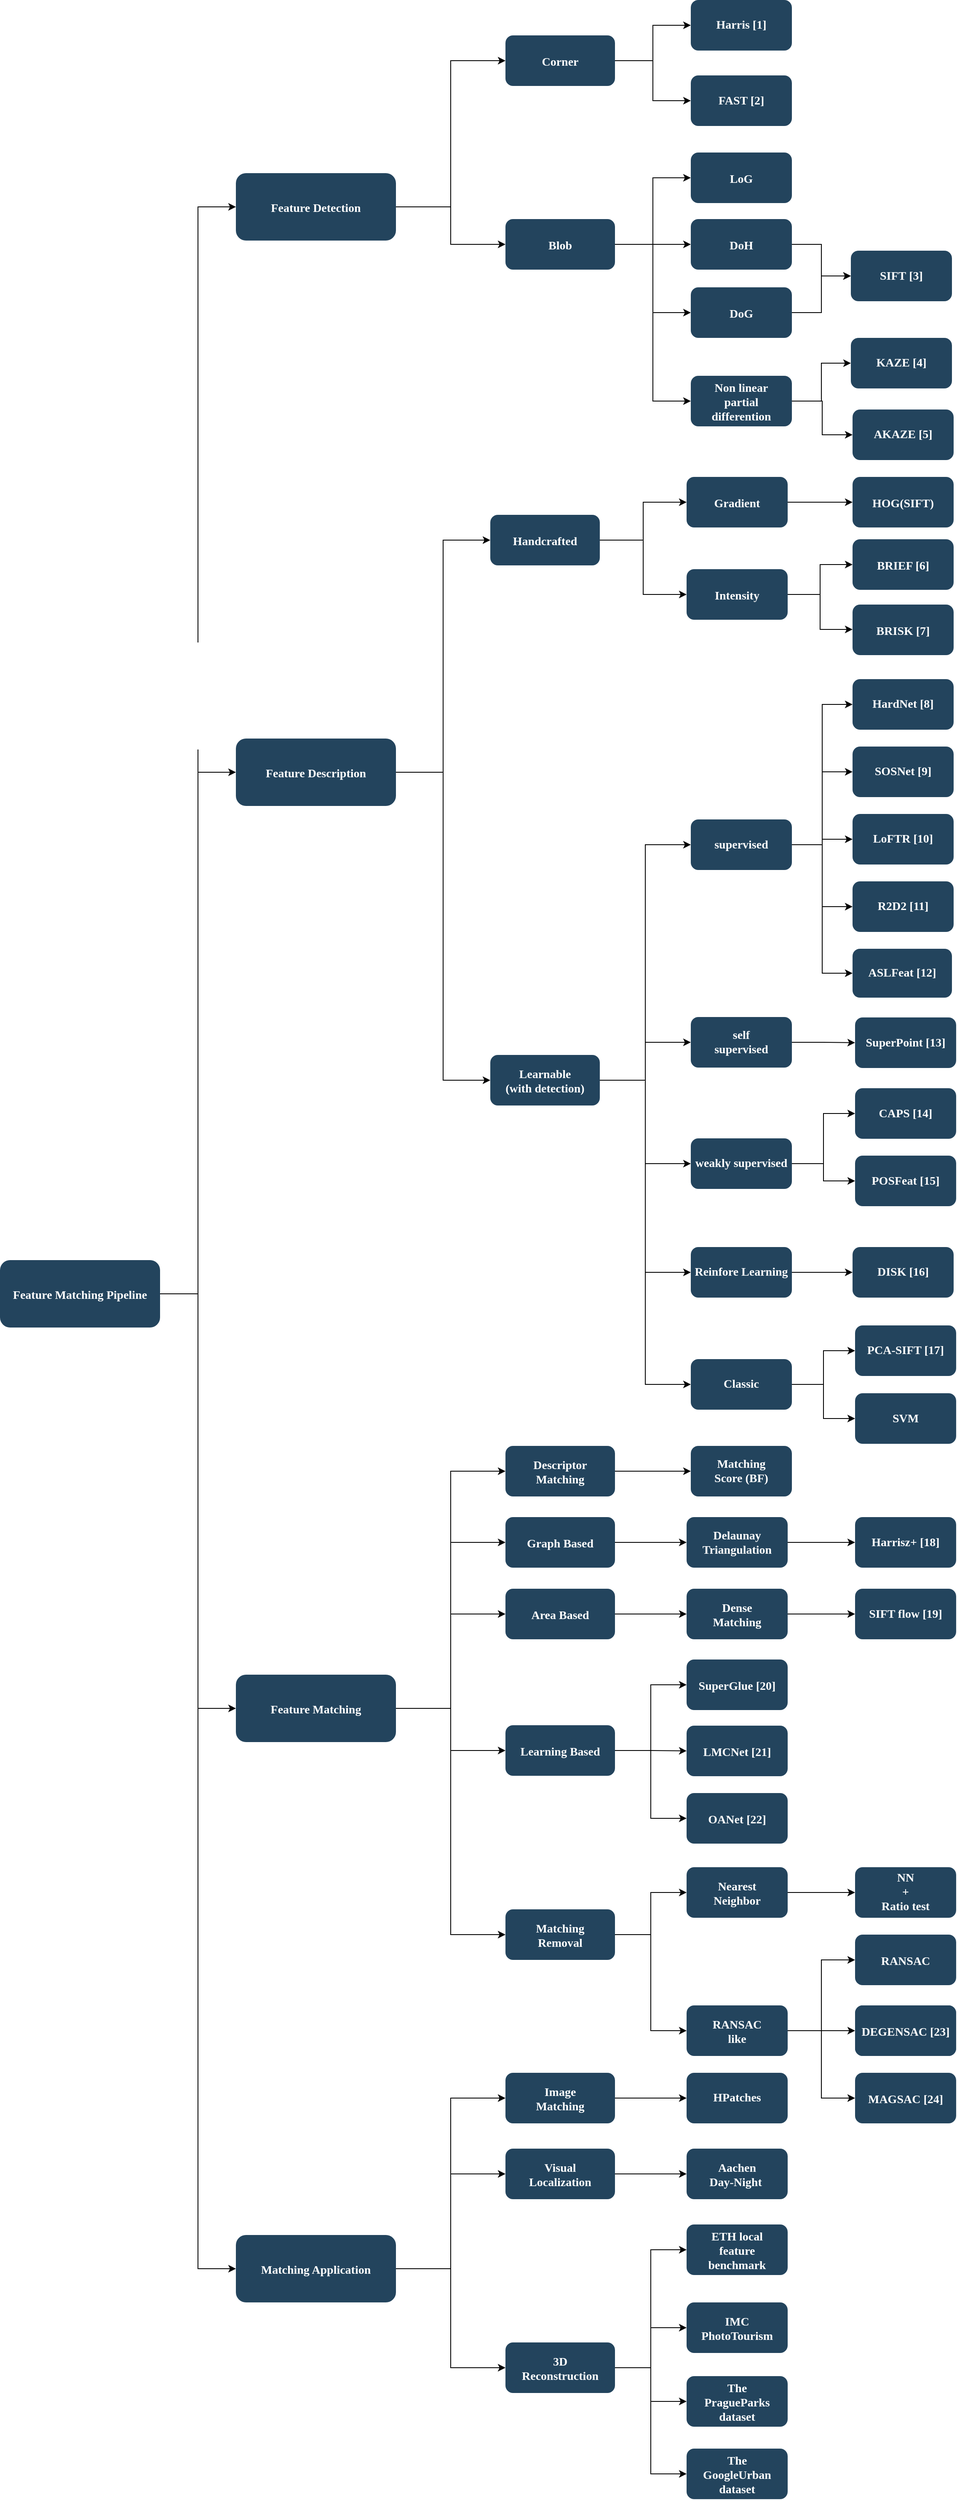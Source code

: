 <mxfile version="20.2.7" type="github">
  <diagram name="Page-1" id="2c0d36ab-eaac-3732-788b-9136903baeff">
    <mxGraphModel dx="1803" dy="2272.5" grid="1" gridSize="10" guides="1" tooltips="1" connect="1" arrows="1" fold="1" page="1" pageScale="1.5" pageWidth="1169" pageHeight="827" background="none" math="0" shadow="0">
      <root>
        <mxCell id="0" />
        <mxCell id="1" parent="0" />
        <mxCell id="2" value="Feature Matching Pipeline" style="rounded=1;fillColor=#23445D;gradientColor=none;strokeColor=none;fontColor=#FFFFFF;fontStyle=1;fontFamily=Tahoma;fontSize=14" parent="1" vertex="1">
          <mxGeometry x="20" y="539.5" width="190" height="80" as="geometry" />
        </mxCell>
        <mxCell id="4" value="Matching Application" style="rounded=1;fillColor=#23445D;gradientColor=none;strokeColor=none;fontColor=#FFFFFF;fontStyle=1;fontFamily=Tahoma;fontSize=14" parent="1" vertex="1">
          <mxGeometry x="300.0" y="1696.5" width="190" height="80" as="geometry" />
        </mxCell>
        <mxCell id="t-VMR0GG_KnrDWbs549v-189" style="edgeStyle=orthogonalEdgeStyle;rounded=0;orthogonalLoop=1;jettySize=auto;html=1;exitX=1;exitY=0.5;exitDx=0;exitDy=0;entryX=0;entryY=0.5;entryDx=0;entryDy=0;" edge="1" parent="1" source="10" target="t-VMR0GG_KnrDWbs549v-181">
          <mxGeometry relative="1" as="geometry" />
        </mxCell>
        <mxCell id="10" value="Feature Matching" style="rounded=1;fillColor=#23445D;gradientColor=none;strokeColor=none;fontColor=#FFFFFF;fontStyle=1;fontFamily=Tahoma;fontSize=14" parent="1" vertex="1">
          <mxGeometry x="300" y="1031.5" width="190" height="80" as="geometry" />
        </mxCell>
        <mxCell id="t-VMR0GG_KnrDWbs549v-108" style="edgeStyle=orthogonalEdgeStyle;rounded=0;orthogonalLoop=1;jettySize=auto;html=1;exitX=1;exitY=0.5;exitDx=0;exitDy=0;entryX=0;entryY=0.5;entryDx=0;entryDy=0;" edge="1" parent="1" source="12" target="30">
          <mxGeometry relative="1" as="geometry" />
        </mxCell>
        <mxCell id="12" value="Feature Description" style="rounded=1;fillColor=#23445D;gradientColor=none;strokeColor=none;fontColor=#FFFFFF;fontStyle=1;fontFamily=Tahoma;fontSize=14" parent="1" vertex="1">
          <mxGeometry x="300.0" y="-79.5" width="190" height="80" as="geometry" />
        </mxCell>
        <mxCell id="t-VMR0GG_KnrDWbs549v-111" style="edgeStyle=orthogonalEdgeStyle;rounded=0;orthogonalLoop=1;jettySize=auto;html=1;exitX=1;exitY=0.5;exitDx=0;exitDy=0;entryX=0;entryY=0.5;entryDx=0;entryDy=0;" edge="1" parent="1" source="13" target="16">
          <mxGeometry relative="1" as="geometry" />
        </mxCell>
        <mxCell id="13" value="Feature Detection" style="rounded=1;fillColor=#23445D;gradientColor=none;strokeColor=none;fontColor=#FFFFFF;fontStyle=1;fontFamily=Tahoma;fontSize=14" parent="1" vertex="1">
          <mxGeometry x="300" y="-750.5" width="190" height="80" as="geometry" />
        </mxCell>
        <mxCell id="16" value="Corner" style="rounded=1;fillColor=#23445D;gradientColor=none;strokeColor=none;fontColor=#FFFFFF;fontStyle=1;fontFamily=Tahoma;fontSize=14" parent="1" vertex="1">
          <mxGeometry x="620" y="-914" width="130" height="60" as="geometry" />
        </mxCell>
        <mxCell id="t-VMR0GG_KnrDWbs549v-253" style="edgeStyle=orthogonalEdgeStyle;rounded=0;orthogonalLoop=1;jettySize=auto;html=1;exitX=1;exitY=0.5;exitDx=0;exitDy=0;entryX=0;entryY=0.5;entryDx=0;entryDy=0;" edge="1" parent="1" source="17" target="t-VMR0GG_KnrDWbs549v-252">
          <mxGeometry relative="1" as="geometry" />
        </mxCell>
        <mxCell id="17" value="Blob" style="rounded=1;fillColor=#23445D;gradientColor=none;strokeColor=none;fontColor=#FFFFFF;fontStyle=1;fontFamily=Tahoma;fontSize=14" parent="1" vertex="1">
          <mxGeometry x="620" y="-696" width="130" height="60" as="geometry" />
        </mxCell>
        <mxCell id="30" value="Handcrafted" style="rounded=1;fillColor=#23445D;gradientColor=none;strokeColor=none;fontColor=#FFFFFF;fontStyle=1;fontFamily=Tahoma;fontSize=14" parent="1" vertex="1">
          <mxGeometry x="602" y="-345" width="130" height="60" as="geometry" />
        </mxCell>
        <mxCell id="t-VMR0GG_KnrDWbs549v-174" style="edgeStyle=orthogonalEdgeStyle;rounded=0;orthogonalLoop=1;jettySize=auto;html=1;exitX=1;exitY=0.5;exitDx=0;exitDy=0;entryX=0;entryY=0.5;entryDx=0;entryDy=0;" edge="1" parent="1" source="31" target="t-VMR0GG_KnrDWbs549v-168">
          <mxGeometry relative="1" as="geometry" />
        </mxCell>
        <mxCell id="t-VMR0GG_KnrDWbs549v-208" style="edgeStyle=orthogonalEdgeStyle;rounded=0;orthogonalLoop=1;jettySize=auto;html=1;exitX=1;exitY=0.5;exitDx=0;exitDy=0;entryX=0;entryY=0.5;entryDx=0;entryDy=0;" edge="1" parent="1" source="31" target="t-VMR0GG_KnrDWbs549v-207">
          <mxGeometry relative="1" as="geometry" />
        </mxCell>
        <mxCell id="t-VMR0GG_KnrDWbs549v-245" style="edgeStyle=orthogonalEdgeStyle;rounded=0;orthogonalLoop=1;jettySize=auto;html=1;exitX=1;exitY=0.5;exitDx=0;exitDy=0;entryX=0;entryY=0.5;entryDx=0;entryDy=0;" edge="1" parent="1" source="31" target="t-VMR0GG_KnrDWbs549v-244">
          <mxGeometry relative="1" as="geometry" />
        </mxCell>
        <mxCell id="31" value="Learnable&#xa;(with detection)" style="rounded=1;fillColor=#23445D;gradientColor=none;strokeColor=none;fontColor=#FFFFFF;fontStyle=1;fontFamily=Tahoma;fontSize=14" parent="1" vertex="1">
          <mxGeometry x="602" y="296" width="130" height="60" as="geometry" />
        </mxCell>
        <mxCell id="t-VMR0GG_KnrDWbs549v-176" value="" style="edgeStyle=orthogonalEdgeStyle;rounded=0;orthogonalLoop=1;jettySize=auto;html=1;" edge="1" parent="1" source="32" target="t-VMR0GG_KnrDWbs549v-175">
          <mxGeometry relative="1" as="geometry" />
        </mxCell>
        <mxCell id="32" value="Descriptor&#xa;Matching" style="rounded=1;fillColor=#23445D;gradientColor=none;strokeColor=none;fontColor=#FFFFFF;fontStyle=1;fontFamily=Tahoma;fontSize=14" parent="1" vertex="1">
          <mxGeometry x="620" y="760" width="130" height="60" as="geometry" />
        </mxCell>
        <mxCell id="t-VMR0GG_KnrDWbs549v-178" value="" style="edgeStyle=orthogonalEdgeStyle;rounded=0;orthogonalLoop=1;jettySize=auto;html=1;" edge="1" parent="1" source="t-VMR0GG_KnrDWbs549v-103" target="t-VMR0GG_KnrDWbs549v-177">
          <mxGeometry relative="1" as="geometry" />
        </mxCell>
        <mxCell id="t-VMR0GG_KnrDWbs549v-103" value="Graph Based" style="rounded=1;fillColor=#23445D;gradientColor=none;strokeColor=none;fontColor=#FFFFFF;fontStyle=1;fontFamily=Tahoma;fontSize=14" vertex="1" parent="1">
          <mxGeometry x="620" y="844.5" width="130" height="60" as="geometry" />
        </mxCell>
        <mxCell id="t-VMR0GG_KnrDWbs549v-180" value="" style="edgeStyle=orthogonalEdgeStyle;rounded=0;orthogonalLoop=1;jettySize=auto;html=1;" edge="1" parent="1" source="t-VMR0GG_KnrDWbs549v-104" target="t-VMR0GG_KnrDWbs549v-179">
          <mxGeometry relative="1" as="geometry" />
        </mxCell>
        <mxCell id="t-VMR0GG_KnrDWbs549v-104" value="Area Based" style="rounded=1;fillColor=#23445D;gradientColor=none;strokeColor=none;fontColor=#FFFFFF;fontStyle=1;fontFamily=Tahoma;fontSize=14" vertex="1" parent="1">
          <mxGeometry x="620" y="929.5" width="130" height="60" as="geometry" />
        </mxCell>
        <mxCell id="t-VMR0GG_KnrDWbs549v-106" value="" style="edgeStyle=elbowEdgeStyle;elbow=horizontal;endArrow=classic;html=1;rounded=0;exitX=1;exitY=0.5;exitDx=0;exitDy=0;entryX=0;entryY=0.5;entryDx=0;entryDy=0;" edge="1" parent="1" source="12" target="31">
          <mxGeometry width="50" height="50" relative="1" as="geometry">
            <mxPoint x="590" y="455" as="sourcePoint" />
            <mxPoint x="640" y="405" as="targetPoint" />
          </mxGeometry>
        </mxCell>
        <mxCell id="t-VMR0GG_KnrDWbs549v-115" value="" style="edgeStyle=elbowEdgeStyle;elbow=horizontal;endArrow=classic;html=1;rounded=0;exitX=1;exitY=0.5;exitDx=0;exitDy=0;entryX=0;entryY=0.5;entryDx=0;entryDy=0;" edge="1" parent="1" source="13" target="17">
          <mxGeometry width="50" height="50" relative="1" as="geometry">
            <mxPoint x="590" y="-119.5" as="sourcePoint" />
            <mxPoint x="640" y="-169.5" as="targetPoint" />
          </mxGeometry>
        </mxCell>
        <mxCell id="t-VMR0GG_KnrDWbs549v-117" value="" style="edgeStyle=elbowEdgeStyle;elbow=horizontal;endArrow=classic;html=1;rounded=0;exitX=1;exitY=0.5;exitDx=0;exitDy=0;entryX=0;entryY=0.5;entryDx=0;entryDy=0;" edge="1" parent="1" source="2" target="4">
          <mxGeometry width="50" height="50" relative="1" as="geometry">
            <mxPoint x="590" y="680" as="sourcePoint" />
            <mxPoint x="640" y="630" as="targetPoint" />
          </mxGeometry>
        </mxCell>
        <mxCell id="t-VMR0GG_KnrDWbs549v-119" value="" style="edgeStyle=elbowEdgeStyle;elbow=horizontal;endArrow=classic;html=1;rounded=0;exitX=1;exitY=0.5;exitDx=0;exitDy=0;entryX=0;entryY=0.5;entryDx=0;entryDy=0;" edge="1" parent="1" source="2" target="10">
          <mxGeometry width="50" height="50" relative="1" as="geometry">
            <mxPoint x="590" y="680" as="sourcePoint" />
            <mxPoint x="640" y="630" as="targetPoint" />
          </mxGeometry>
        </mxCell>
        <mxCell id="t-VMR0GG_KnrDWbs549v-120" value="" style="edgeStyle=elbowEdgeStyle;elbow=horizontal;endArrow=classic;html=1;rounded=0;exitX=1;exitY=0.5;exitDx=0;exitDy=0;entryX=0;entryY=0.5;entryDx=0;entryDy=0;" edge="1" parent="1" source="2" target="12">
          <mxGeometry width="50" height="50" relative="1" as="geometry">
            <mxPoint x="590" y="680" as="sourcePoint" />
            <mxPoint x="640" y="630" as="targetPoint" />
          </mxGeometry>
        </mxCell>
        <mxCell id="t-VMR0GG_KnrDWbs549v-121" value="" style="edgeStyle=elbowEdgeStyle;elbow=horizontal;endArrow=classic;html=1;rounded=0;exitX=1;exitY=0.5;exitDx=0;exitDy=0;entryX=0;entryY=0.5;entryDx=0;entryDy=0;" edge="1" parent="1" source="2" target="13">
          <mxGeometry width="50" height="50" relative="1" as="geometry">
            <mxPoint x="590" y="230" as="sourcePoint" />
            <mxPoint x="640" y="180" as="targetPoint" />
          </mxGeometry>
        </mxCell>
        <mxCell id="t-VMR0GG_KnrDWbs549v-122" value="" style="edgeStyle=elbowEdgeStyle;elbow=horizontal;endArrow=classic;html=1;rounded=0;exitX=1;exitY=0.5;exitDx=0;exitDy=0;entryX=0;entryY=0.5;entryDx=0;entryDy=0;" edge="1" parent="1" source="10" target="32">
          <mxGeometry width="50" height="50" relative="1" as="geometry">
            <mxPoint x="590" y="1032.5" as="sourcePoint" />
            <mxPoint x="640" y="982.5" as="targetPoint" />
          </mxGeometry>
        </mxCell>
        <mxCell id="t-VMR0GG_KnrDWbs549v-123" value="" style="edgeStyle=elbowEdgeStyle;elbow=horizontal;endArrow=classic;html=1;rounded=0;exitX=1;exitY=0.5;exitDx=0;exitDy=0;entryX=0;entryY=0.5;entryDx=0;entryDy=0;" edge="1" parent="1" source="10" target="t-VMR0GG_KnrDWbs549v-103">
          <mxGeometry width="50" height="50" relative="1" as="geometry">
            <mxPoint x="590" y="1032.5" as="sourcePoint" />
            <mxPoint x="640" y="982.5" as="targetPoint" />
          </mxGeometry>
        </mxCell>
        <mxCell id="t-VMR0GG_KnrDWbs549v-125" value="" style="edgeStyle=elbowEdgeStyle;elbow=horizontal;endArrow=classic;html=1;rounded=0;exitX=1;exitY=0.5;exitDx=0;exitDy=0;entryX=0;entryY=0.5;entryDx=0;entryDy=0;" edge="1" parent="1" source="10" target="t-VMR0GG_KnrDWbs549v-104">
          <mxGeometry width="50" height="50" relative="1" as="geometry">
            <mxPoint x="590" y="1032.5" as="sourcePoint" />
            <mxPoint x="640" y="982.5" as="targetPoint" />
          </mxGeometry>
        </mxCell>
        <mxCell id="t-VMR0GG_KnrDWbs549v-126" value="" style="edgeStyle=elbowEdgeStyle;elbow=horizontal;endArrow=classic;html=1;rounded=0;exitX=1;exitY=0.5;exitDx=0;exitDy=0;entryX=0;entryY=0.5;entryDx=0;entryDy=0;" edge="1" parent="1" source="10" target="t-VMR0GG_KnrDWbs549v-127">
          <mxGeometry width="50" height="50" relative="1" as="geometry">
            <mxPoint x="500" y="1081.5" as="sourcePoint" />
            <mxPoint x="630" y="1172.5" as="targetPoint" />
          </mxGeometry>
        </mxCell>
        <mxCell id="t-VMR0GG_KnrDWbs549v-192" style="edgeStyle=orthogonalEdgeStyle;rounded=0;orthogonalLoop=1;jettySize=auto;html=1;exitX=1;exitY=0.5;exitDx=0;exitDy=0;entryX=0;entryY=0.5;entryDx=0;entryDy=0;" edge="1" parent="1" source="t-VMR0GG_KnrDWbs549v-127" target="t-VMR0GG_KnrDWbs549v-191">
          <mxGeometry relative="1" as="geometry" />
        </mxCell>
        <mxCell id="t-VMR0GG_KnrDWbs549v-194" style="edgeStyle=orthogonalEdgeStyle;rounded=0;orthogonalLoop=1;jettySize=auto;html=1;exitX=1;exitY=0.5;exitDx=0;exitDy=0;entryX=0;entryY=0.5;entryDx=0;entryDy=0;" edge="1" parent="1" source="t-VMR0GG_KnrDWbs549v-127" target="t-VMR0GG_KnrDWbs549v-193">
          <mxGeometry relative="1" as="geometry" />
        </mxCell>
        <mxCell id="t-VMR0GG_KnrDWbs549v-214" style="edgeStyle=orthogonalEdgeStyle;rounded=0;orthogonalLoop=1;jettySize=auto;html=1;exitX=1;exitY=0.5;exitDx=0;exitDy=0;entryX=0;entryY=0.5;entryDx=0;entryDy=0;" edge="1" parent="1" source="t-VMR0GG_KnrDWbs549v-127" target="t-VMR0GG_KnrDWbs549v-213">
          <mxGeometry relative="1" as="geometry" />
        </mxCell>
        <mxCell id="t-VMR0GG_KnrDWbs549v-127" value="Learning Based" style="rounded=1;fillColor=#23445D;gradientColor=none;strokeColor=none;fontColor=#FFFFFF;fontStyle=1;fontFamily=Tahoma;fontSize=14" vertex="1" parent="1">
          <mxGeometry x="620" y="1091.5" width="130" height="60" as="geometry" />
        </mxCell>
        <mxCell id="t-VMR0GG_KnrDWbs549v-196" value="" style="edgeStyle=orthogonalEdgeStyle;rounded=0;orthogonalLoop=1;jettySize=auto;html=1;" edge="1" parent="1" source="t-VMR0GG_KnrDWbs549v-129" target="t-VMR0GG_KnrDWbs549v-195">
          <mxGeometry relative="1" as="geometry" />
        </mxCell>
        <mxCell id="t-VMR0GG_KnrDWbs549v-129" value="Image&#xa;Matching" style="rounded=1;fillColor=#23445D;gradientColor=none;strokeColor=none;fontColor=#FFFFFF;fontStyle=1;fontFamily=Tahoma;fontSize=14" vertex="1" parent="1">
          <mxGeometry x="620" y="1504" width="130" height="60" as="geometry" />
        </mxCell>
        <mxCell id="t-VMR0GG_KnrDWbs549v-198" style="edgeStyle=orthogonalEdgeStyle;rounded=0;orthogonalLoop=1;jettySize=auto;html=1;exitX=1;exitY=0.5;exitDx=0;exitDy=0;entryX=0;entryY=0.5;entryDx=0;entryDy=0;" edge="1" parent="1" source="t-VMR0GG_KnrDWbs549v-130" target="t-VMR0GG_KnrDWbs549v-197">
          <mxGeometry relative="1" as="geometry" />
        </mxCell>
        <mxCell id="t-VMR0GG_KnrDWbs549v-130" value="Visual&#xa;Localization" style="rounded=1;fillColor=#23445D;gradientColor=none;strokeColor=none;fontColor=#FFFFFF;fontStyle=1;fontFamily=Tahoma;fontSize=14" vertex="1" parent="1">
          <mxGeometry x="620" y="1594" width="130" height="60" as="geometry" />
        </mxCell>
        <mxCell id="t-VMR0GG_KnrDWbs549v-203" style="edgeStyle=orthogonalEdgeStyle;rounded=0;orthogonalLoop=1;jettySize=auto;html=1;exitX=1;exitY=0.5;exitDx=0;exitDy=0;entryX=0;entryY=0.5;entryDx=0;entryDy=0;" edge="1" parent="1" source="t-VMR0GG_KnrDWbs549v-131" target="t-VMR0GG_KnrDWbs549v-199">
          <mxGeometry relative="1" as="geometry" />
        </mxCell>
        <mxCell id="t-VMR0GG_KnrDWbs549v-204" style="edgeStyle=orthogonalEdgeStyle;rounded=0;orthogonalLoop=1;jettySize=auto;html=1;exitX=1;exitY=0.5;exitDx=0;exitDy=0;entryX=0;entryY=0.5;entryDx=0;entryDy=0;" edge="1" parent="1" source="t-VMR0GG_KnrDWbs549v-131" target="t-VMR0GG_KnrDWbs549v-200">
          <mxGeometry relative="1" as="geometry" />
        </mxCell>
        <mxCell id="t-VMR0GG_KnrDWbs549v-205" style="edgeStyle=orthogonalEdgeStyle;rounded=0;orthogonalLoop=1;jettySize=auto;html=1;exitX=1;exitY=0.5;exitDx=0;exitDy=0;entryX=0;entryY=0.5;entryDx=0;entryDy=0;" edge="1" parent="1" source="t-VMR0GG_KnrDWbs549v-131" target="t-VMR0GG_KnrDWbs549v-201">
          <mxGeometry relative="1" as="geometry" />
        </mxCell>
        <mxCell id="t-VMR0GG_KnrDWbs549v-206" style="edgeStyle=orthogonalEdgeStyle;rounded=0;orthogonalLoop=1;jettySize=auto;html=1;exitX=1;exitY=0.5;exitDx=0;exitDy=0;entryX=0;entryY=0.5;entryDx=0;entryDy=0;" edge="1" parent="1" source="t-VMR0GG_KnrDWbs549v-131" target="t-VMR0GG_KnrDWbs549v-202">
          <mxGeometry relative="1" as="geometry" />
        </mxCell>
        <mxCell id="t-VMR0GG_KnrDWbs549v-131" value="3D&#xa;Reconstruction" style="rounded=1;fillColor=#23445D;gradientColor=none;strokeColor=none;fontColor=#FFFFFF;fontStyle=1;fontFamily=Tahoma;fontSize=14" vertex="1" parent="1">
          <mxGeometry x="620" y="1824" width="130" height="60" as="geometry" />
        </mxCell>
        <mxCell id="t-VMR0GG_KnrDWbs549v-132" value="" style="edgeStyle=elbowEdgeStyle;elbow=horizontal;endArrow=classic;html=1;rounded=0;exitX=1;exitY=0.5;exitDx=0;exitDy=0;entryX=0;entryY=0.5;entryDx=0;entryDy=0;" edge="1" parent="1" source="4" target="t-VMR0GG_KnrDWbs549v-129">
          <mxGeometry width="50" height="50" relative="1" as="geometry">
            <mxPoint x="500" y="1435.5" as="sourcePoint" />
            <mxPoint x="630" y="1308" as="targetPoint" />
          </mxGeometry>
        </mxCell>
        <mxCell id="t-VMR0GG_KnrDWbs549v-133" value="" style="edgeStyle=elbowEdgeStyle;elbow=horizontal;endArrow=classic;html=1;rounded=0;exitX=1;exitY=0.5;exitDx=0;exitDy=0;entryX=0;entryY=0.5;entryDx=0;entryDy=0;" edge="1" parent="1" source="4" target="t-VMR0GG_KnrDWbs549v-130">
          <mxGeometry width="50" height="50" relative="1" as="geometry">
            <mxPoint x="500" y="1435.5" as="sourcePoint" />
            <mxPoint x="630" y="1392.5" as="targetPoint" />
          </mxGeometry>
        </mxCell>
        <mxCell id="t-VMR0GG_KnrDWbs549v-134" value="" style="edgeStyle=elbowEdgeStyle;elbow=horizontal;endArrow=classic;html=1;rounded=0;entryX=0;entryY=0.5;entryDx=0;entryDy=0;" edge="1" parent="1" source="4" target="t-VMR0GG_KnrDWbs549v-131">
          <mxGeometry width="50" height="50" relative="1" as="geometry">
            <mxPoint x="490" y="1876.5" as="sourcePoint" />
            <mxPoint x="630" y="1477.5" as="targetPoint" />
          </mxGeometry>
        </mxCell>
        <mxCell id="t-VMR0GG_KnrDWbs549v-137" value="Harris [1]" style="whiteSpace=wrap;html=1;fontSize=14;fontFamily=Tahoma;fillColor=#23445D;strokeColor=none;fontColor=#FFFFFF;rounded=1;gradientColor=none;fontStyle=1;" vertex="1" parent="1">
          <mxGeometry x="840" y="-956" width="120" height="60" as="geometry" />
        </mxCell>
        <mxCell id="t-VMR0GG_KnrDWbs549v-139" value="LoG" style="rounded=1;fillColor=#23445D;gradientColor=none;strokeColor=none;fontColor=#FFFFFF;fontStyle=1;fontFamily=Tahoma;fontSize=14" vertex="1" parent="1">
          <mxGeometry x="840" y="-775" width="120" height="60" as="geometry" />
        </mxCell>
        <mxCell id="t-VMR0GG_KnrDWbs549v-143" value="FAST [2]" style="whiteSpace=wrap;html=1;fontSize=14;fontFamily=Tahoma;fillColor=#23445D;strokeColor=none;fontColor=#FFFFFF;rounded=1;gradientColor=none;fontStyle=1;" vertex="1" parent="1">
          <mxGeometry x="840" y="-866.5" width="120" height="60" as="geometry" />
        </mxCell>
        <mxCell id="t-VMR0GG_KnrDWbs549v-144" value="" style="edgeStyle=elbowEdgeStyle;elbow=horizontal;endArrow=classic;html=1;rounded=0;entryX=0;entryY=0.5;entryDx=0;entryDy=0;exitX=1;exitY=0.5;exitDx=0;exitDy=0;" edge="1" parent="1" source="16" target="t-VMR0GG_KnrDWbs549v-137">
          <mxGeometry width="50" height="50" relative="1" as="geometry">
            <mxPoint x="750" y="-884" as="sourcePoint" />
            <mxPoint x="330" y="-496.5" as="targetPoint" />
          </mxGeometry>
        </mxCell>
        <mxCell id="t-VMR0GG_KnrDWbs549v-145" value="" style="edgeStyle=elbowEdgeStyle;elbow=horizontal;endArrow=classic;html=1;rounded=0;exitX=1;exitY=0.5;exitDx=0;exitDy=0;entryX=0;entryY=0.5;entryDx=0;entryDy=0;" edge="1" parent="1" source="16" target="t-VMR0GG_KnrDWbs549v-143">
          <mxGeometry width="50" height="50" relative="1" as="geometry">
            <mxPoint x="750" y="-876.5" as="sourcePoint" />
            <mxPoint x="850" y="-916" as="targetPoint" />
          </mxGeometry>
        </mxCell>
        <mxCell id="t-VMR0GG_KnrDWbs549v-230" value="" style="edgeStyle=orthogonalEdgeStyle;rounded=0;orthogonalLoop=1;jettySize=auto;html=1;" edge="1" parent="1" source="t-VMR0GG_KnrDWbs549v-146" target="t-VMR0GG_KnrDWbs549v-229">
          <mxGeometry relative="1" as="geometry" />
        </mxCell>
        <mxCell id="t-VMR0GG_KnrDWbs549v-146" value="DoG" style="rounded=1;fillColor=#23445D;gradientColor=none;strokeColor=none;fontColor=#FFFFFF;fontStyle=1;fontFamily=Tahoma;fontSize=14" vertex="1" parent="1">
          <mxGeometry x="840" y="-615" width="120" height="60" as="geometry" />
        </mxCell>
        <mxCell id="t-VMR0GG_KnrDWbs549v-231" style="edgeStyle=orthogonalEdgeStyle;rounded=0;orthogonalLoop=1;jettySize=auto;html=1;exitX=1;exitY=0.5;exitDx=0;exitDy=0;entryX=0;entryY=0.5;entryDx=0;entryDy=0;" edge="1" parent="1" source="t-VMR0GG_KnrDWbs549v-147" target="t-VMR0GG_KnrDWbs549v-229">
          <mxGeometry relative="1" as="geometry" />
        </mxCell>
        <mxCell id="t-VMR0GG_KnrDWbs549v-147" value="DoH" style="rounded=1;fillColor=#23445D;gradientColor=none;strokeColor=none;fontColor=#FFFFFF;fontStyle=1;fontFamily=Tahoma;fontSize=14" vertex="1" parent="1">
          <mxGeometry x="840" y="-696" width="120" height="60" as="geometry" />
        </mxCell>
        <mxCell id="t-VMR0GG_KnrDWbs549v-148" value="" style="edgeStyle=elbowEdgeStyle;elbow=horizontal;endArrow=classic;html=1;rounded=0;exitX=1;exitY=0.5;exitDx=0;exitDy=0;entryX=0;entryY=0.5;entryDx=0;entryDy=0;" edge="1" parent="1" source="17" target="t-VMR0GG_KnrDWbs549v-146">
          <mxGeometry width="50" height="50" relative="1" as="geometry">
            <mxPoint x="760" y="-670" as="sourcePoint" />
            <mxPoint x="850" y="-622.5" as="targetPoint" />
          </mxGeometry>
        </mxCell>
        <mxCell id="t-VMR0GG_KnrDWbs549v-149" value="" style="edgeStyle=elbowEdgeStyle;elbow=horizontal;endArrow=classic;html=1;rounded=0;exitX=1;exitY=0.5;exitDx=0;exitDy=0;entryX=0;entryY=0.5;entryDx=0;entryDy=0;" edge="1" parent="1" source="17" target="t-VMR0GG_KnrDWbs549v-139">
          <mxGeometry width="50" height="50" relative="1" as="geometry">
            <mxPoint x="760" y="-656" as="sourcePoint" />
            <mxPoint x="850" y="-575" as="targetPoint" />
          </mxGeometry>
        </mxCell>
        <mxCell id="t-VMR0GG_KnrDWbs549v-150" value="" style="edgeStyle=elbowEdgeStyle;elbow=horizontal;endArrow=classic;html=1;rounded=0;exitX=1;exitY=0.5;exitDx=0;exitDy=0;entryX=0;entryY=0.5;entryDx=0;entryDy=0;" edge="1" parent="1" source="17" target="t-VMR0GG_KnrDWbs549v-147">
          <mxGeometry width="50" height="50" relative="1" as="geometry">
            <mxPoint x="760" y="-656" as="sourcePoint" />
            <mxPoint x="850" y="-735" as="targetPoint" />
          </mxGeometry>
        </mxCell>
        <mxCell id="t-VMR0GG_KnrDWbs549v-156" value="HOG(SIFT)" style="rounded=1;fillColor=#23445D;gradientColor=none;strokeColor=none;fontColor=#FFFFFF;fontStyle=1;fontFamily=Tahoma;fontSize=14" vertex="1" parent="1">
          <mxGeometry x="1032" y="-390" width="120" height="60" as="geometry" />
        </mxCell>
        <mxCell id="t-VMR0GG_KnrDWbs549v-157" value="Intensity" style="rounded=1;fillColor=#23445D;gradientColor=none;strokeColor=none;fontColor=#FFFFFF;fontStyle=1;fontFamily=Tahoma;fontSize=14" vertex="1" parent="1">
          <mxGeometry x="835" y="-280.5" width="120" height="60" as="geometry" />
        </mxCell>
        <mxCell id="t-VMR0GG_KnrDWbs549v-158" value="Gradient" style="rounded=1;fillColor=#23445D;gradientColor=none;strokeColor=none;fontColor=#FFFFFF;fontStyle=1;fontFamily=Tahoma;fontSize=14" vertex="1" parent="1">
          <mxGeometry x="835" y="-390" width="120" height="60" as="geometry" />
        </mxCell>
        <mxCell id="t-VMR0GG_KnrDWbs549v-159" value="BRISK [7]" style="rounded=1;fillColor=#23445D;gradientColor=none;strokeColor=none;fontColor=#FFFFFF;fontStyle=1;fontFamily=Tahoma;fontSize=14" vertex="1" parent="1">
          <mxGeometry x="1032" y="-238.5" width="120" height="60" as="geometry" />
        </mxCell>
        <mxCell id="t-VMR0GG_KnrDWbs549v-160" value="" style="edgeStyle=elbowEdgeStyle;elbow=horizontal;endArrow=classic;html=1;rounded=0;exitX=1;exitY=0.5;exitDx=0;exitDy=0;entryX=0;entryY=0.5;entryDx=0;entryDy=0;" edge="1" parent="1" source="30" target="t-VMR0GG_KnrDWbs549v-158">
          <mxGeometry width="50" height="50" relative="1" as="geometry">
            <mxPoint x="742" y="-529" as="sourcePoint" />
            <mxPoint x="832" y="-450" as="targetPoint" />
          </mxGeometry>
        </mxCell>
        <mxCell id="t-VMR0GG_KnrDWbs549v-161" value="" style="edgeStyle=elbowEdgeStyle;elbow=horizontal;endArrow=classic;html=1;rounded=0;exitX=1;exitY=0.5;exitDx=0;exitDy=0;entryX=0;entryY=0.5;entryDx=0;entryDy=0;" edge="1" parent="1" source="30" target="t-VMR0GG_KnrDWbs549v-157">
          <mxGeometry width="50" height="50" relative="1" as="geometry">
            <mxPoint x="742" y="-290" as="sourcePoint" />
            <mxPoint x="832" y="-340" as="targetPoint" />
          </mxGeometry>
        </mxCell>
        <mxCell id="t-VMR0GG_KnrDWbs549v-162" value="" style="edgeStyle=elbowEdgeStyle;elbow=horizontal;endArrow=classic;html=1;rounded=0;exitX=1;exitY=0.5;exitDx=0;exitDy=0;" edge="1" parent="1" source="t-VMR0GG_KnrDWbs549v-157">
          <mxGeometry width="50" height="50" relative="1" as="geometry">
            <mxPoint x="962" y="-240" as="sourcePoint" />
            <mxPoint x="1032" y="-209" as="targetPoint" />
          </mxGeometry>
        </mxCell>
        <mxCell id="t-VMR0GG_KnrDWbs549v-163" value="" style="edgeStyle=elbowEdgeStyle;elbow=horizontal;endArrow=classic;html=1;rounded=0;exitX=1;exitY=0.5;exitDx=0;exitDy=0;entryX=0;entryY=0.5;entryDx=0;entryDy=0;" edge="1" parent="1" source="t-VMR0GG_KnrDWbs549v-157" target="t-VMR0GG_KnrDWbs549v-164">
          <mxGeometry width="50" height="50" relative="1" as="geometry">
            <mxPoint x="972" y="-285.75" as="sourcePoint" />
            <mxPoint x="1062" y="-215.25" as="targetPoint" />
          </mxGeometry>
        </mxCell>
        <mxCell id="t-VMR0GG_KnrDWbs549v-164" value="BRIEF [6]" style="rounded=1;fillColor=#23445D;gradientColor=none;strokeColor=none;fontColor=#FFFFFF;fontStyle=1;fontFamily=Tahoma;fontSize=14" vertex="1" parent="1">
          <mxGeometry x="1032" y="-316" width="120" height="60" as="geometry" />
        </mxCell>
        <mxCell id="t-VMR0GG_KnrDWbs549v-165" value="" style="edgeStyle=elbowEdgeStyle;elbow=horizontal;endArrow=classic;html=1;rounded=0;exitX=1;exitY=0.5;exitDx=0;exitDy=0;entryX=0;entryY=0.5;entryDx=0;entryDy=0;" edge="1" parent="1" source="t-VMR0GG_KnrDWbs549v-158" target="t-VMR0GG_KnrDWbs549v-156">
          <mxGeometry width="50" height="50" relative="1" as="geometry">
            <mxPoint x="952" y="-260.5" as="sourcePoint" />
            <mxPoint x="1042" y="-270" as="targetPoint" />
          </mxGeometry>
        </mxCell>
        <mxCell id="t-VMR0GG_KnrDWbs549v-234" style="edgeStyle=orthogonalEdgeStyle;rounded=0;orthogonalLoop=1;jettySize=auto;html=1;exitX=1;exitY=0.5;exitDx=0;exitDy=0;entryX=0;entryY=0.5;entryDx=0;entryDy=0;" edge="1" parent="1" source="t-VMR0GG_KnrDWbs549v-167" target="t-VMR0GG_KnrDWbs549v-232">
          <mxGeometry relative="1" as="geometry" />
        </mxCell>
        <mxCell id="t-VMR0GG_KnrDWbs549v-235" style="edgeStyle=orthogonalEdgeStyle;rounded=0;orthogonalLoop=1;jettySize=auto;html=1;exitX=1;exitY=0.5;exitDx=0;exitDy=0;entryX=0;entryY=0.5;entryDx=0;entryDy=0;" edge="1" parent="1" source="t-VMR0GG_KnrDWbs549v-167" target="t-VMR0GG_KnrDWbs549v-233">
          <mxGeometry relative="1" as="geometry" />
        </mxCell>
        <mxCell id="t-VMR0GG_KnrDWbs549v-241" style="edgeStyle=orthogonalEdgeStyle;rounded=0;orthogonalLoop=1;jettySize=auto;html=1;exitX=1;exitY=0.5;exitDx=0;exitDy=0;entryX=0;entryY=0.5;entryDx=0;entryDy=0;" edge="1" parent="1" source="t-VMR0GG_KnrDWbs549v-167" target="t-VMR0GG_KnrDWbs549v-240">
          <mxGeometry relative="1" as="geometry" />
        </mxCell>
        <mxCell id="t-VMR0GG_KnrDWbs549v-249" style="edgeStyle=orthogonalEdgeStyle;rounded=0;orthogonalLoop=1;jettySize=auto;html=1;exitX=1;exitY=0.5;exitDx=0;exitDy=0;entryX=0;entryY=0.5;entryDx=0;entryDy=0;" edge="1" parent="1" source="t-VMR0GG_KnrDWbs549v-167" target="t-VMR0GG_KnrDWbs549v-248">
          <mxGeometry relative="1" as="geometry" />
        </mxCell>
        <mxCell id="t-VMR0GG_KnrDWbs549v-251" style="edgeStyle=orthogonalEdgeStyle;rounded=0;orthogonalLoop=1;jettySize=auto;html=1;exitX=1;exitY=0.5;exitDx=0;exitDy=0;entryX=0;entryY=0.5;entryDx=0;entryDy=0;" edge="1" parent="1" source="t-VMR0GG_KnrDWbs549v-167" target="t-VMR0GG_KnrDWbs549v-250">
          <mxGeometry relative="1" as="geometry" />
        </mxCell>
        <mxCell id="t-VMR0GG_KnrDWbs549v-167" value="supervised" style="whiteSpace=wrap;html=1;fontSize=14;fontFamily=Tahoma;fillColor=#23445D;strokeColor=none;fontColor=#FFFFFF;rounded=1;gradientColor=none;fontStyle=1;" vertex="1" parent="1">
          <mxGeometry x="840" y="16.5" width="120" height="60" as="geometry" />
        </mxCell>
        <mxCell id="t-VMR0GG_KnrDWbs549v-237" style="edgeStyle=orthogonalEdgeStyle;rounded=0;orthogonalLoop=1;jettySize=auto;html=1;exitX=1;exitY=0.5;exitDx=0;exitDy=0;entryX=0;entryY=0.5;entryDx=0;entryDy=0;" edge="1" parent="1" source="t-VMR0GG_KnrDWbs549v-168" target="t-VMR0GG_KnrDWbs549v-236">
          <mxGeometry relative="1" as="geometry" />
        </mxCell>
        <mxCell id="t-VMR0GG_KnrDWbs549v-168" value="self&lt;br&gt;supervised" style="whiteSpace=wrap;html=1;fontSize=14;fontFamily=Tahoma;fillColor=#23445D;strokeColor=none;fontColor=#FFFFFF;rounded=1;gradientColor=none;fontStyle=1;" vertex="1" parent="1">
          <mxGeometry x="840" y="251" width="120" height="60" as="geometry" />
        </mxCell>
        <mxCell id="t-VMR0GG_KnrDWbs549v-242" style="edgeStyle=orthogonalEdgeStyle;rounded=0;orthogonalLoop=1;jettySize=auto;html=1;exitX=1;exitY=0.5;exitDx=0;exitDy=0;entryX=0;entryY=0.5;entryDx=0;entryDy=0;" edge="1" parent="1" source="t-VMR0GG_KnrDWbs549v-169" target="t-VMR0GG_KnrDWbs549v-238">
          <mxGeometry relative="1" as="geometry" />
        </mxCell>
        <mxCell id="t-VMR0GG_KnrDWbs549v-243" style="edgeStyle=orthogonalEdgeStyle;rounded=0;orthogonalLoop=1;jettySize=auto;html=1;exitX=1;exitY=0.5;exitDx=0;exitDy=0;entryX=0;entryY=0.5;entryDx=0;entryDy=0;" edge="1" parent="1" source="t-VMR0GG_KnrDWbs549v-169" target="t-VMR0GG_KnrDWbs549v-239">
          <mxGeometry relative="1" as="geometry" />
        </mxCell>
        <mxCell id="t-VMR0GG_KnrDWbs549v-169" value="weakly supervised" style="whiteSpace=wrap;html=1;fontSize=14;fontFamily=Tahoma;fillColor=#23445D;strokeColor=none;fontColor=#FFFFFF;rounded=1;gradientColor=none;fontStyle=1;" vertex="1" parent="1">
          <mxGeometry x="840" y="395" width="120" height="60" as="geometry" />
        </mxCell>
        <mxCell id="t-VMR0GG_KnrDWbs549v-170" value="" style="edgeStyle=elbowEdgeStyle;elbow=horizontal;endArrow=classic;html=1;rounded=0;exitX=1;exitY=0.5;exitDx=0;exitDy=0;entryX=0;entryY=0.5;entryDx=0;entryDy=0;" edge="1" parent="1" source="31" target="t-VMR0GG_KnrDWbs549v-169">
          <mxGeometry width="50" height="50" relative="1" as="geometry">
            <mxPoint x="745" y="107" as="sourcePoint" />
            <mxPoint x="835" y="171.5" as="targetPoint" />
          </mxGeometry>
        </mxCell>
        <mxCell id="t-VMR0GG_KnrDWbs549v-171" value="" style="edgeStyle=elbowEdgeStyle;elbow=horizontal;endArrow=classic;html=1;rounded=0;exitX=1;exitY=0.5;exitDx=0;exitDy=0;entryX=0;entryY=0.5;entryDx=0;entryDy=0;" edge="1" parent="1" source="31" target="t-VMR0GG_KnrDWbs549v-167">
          <mxGeometry width="50" height="50" relative="1" as="geometry">
            <mxPoint x="745" y="117" as="sourcePoint" />
            <mxPoint x="835" y="197" as="targetPoint" />
          </mxGeometry>
        </mxCell>
        <mxCell id="t-VMR0GG_KnrDWbs549v-175" value="Matching&lt;br&gt;Score (BF)" style="whiteSpace=wrap;html=1;fontSize=14;fontFamily=Tahoma;fillColor=#23445D;strokeColor=none;fontColor=#FFFFFF;rounded=1;gradientColor=none;fontStyle=1;" vertex="1" parent="1">
          <mxGeometry x="840" y="760" width="120" height="60" as="geometry" />
        </mxCell>
        <mxCell id="t-VMR0GG_KnrDWbs549v-218" value="" style="edgeStyle=orthogonalEdgeStyle;rounded=0;orthogonalLoop=1;jettySize=auto;html=1;" edge="1" parent="1" source="t-VMR0GG_KnrDWbs549v-177" target="t-VMR0GG_KnrDWbs549v-217">
          <mxGeometry relative="1" as="geometry" />
        </mxCell>
        <mxCell id="t-VMR0GG_KnrDWbs549v-177" value="Delaunay&lt;br&gt;Triangulation" style="whiteSpace=wrap;html=1;fontSize=14;fontFamily=Tahoma;fillColor=#23445D;strokeColor=none;fontColor=#FFFFFF;rounded=1;gradientColor=none;fontStyle=1;" vertex="1" parent="1">
          <mxGeometry x="835" y="844.5" width="120" height="60" as="geometry" />
        </mxCell>
        <mxCell id="t-VMR0GG_KnrDWbs549v-216" value="" style="edgeStyle=orthogonalEdgeStyle;rounded=0;orthogonalLoop=1;jettySize=auto;html=1;" edge="1" parent="1" source="t-VMR0GG_KnrDWbs549v-179" target="t-VMR0GG_KnrDWbs549v-215">
          <mxGeometry relative="1" as="geometry" />
        </mxCell>
        <mxCell id="t-VMR0GG_KnrDWbs549v-179" value="Dense&#xa;Matching" style="rounded=1;fillColor=#23445D;gradientColor=none;strokeColor=none;fontColor=#FFFFFF;fontStyle=1;fontFamily=Tahoma;fontSize=14" vertex="1" parent="1">
          <mxGeometry x="835" y="929.5" width="120" height="60" as="geometry" />
        </mxCell>
        <mxCell id="t-VMR0GG_KnrDWbs549v-190" style="edgeStyle=orthogonalEdgeStyle;rounded=0;orthogonalLoop=1;jettySize=auto;html=1;exitX=1;exitY=0.5;exitDx=0;exitDy=0;entryX=0;entryY=0.5;entryDx=0;entryDy=0;" edge="1" parent="1" source="t-VMR0GG_KnrDWbs549v-181" target="t-VMR0GG_KnrDWbs549v-183">
          <mxGeometry relative="1" as="geometry" />
        </mxCell>
        <mxCell id="t-VMR0GG_KnrDWbs549v-181" value="Matching&#xa;Removal" style="rounded=1;fillColor=#23445D;gradientColor=none;strokeColor=none;fontColor=#FFFFFF;fontStyle=1;fontFamily=Tahoma;fontSize=14" vertex="1" parent="1">
          <mxGeometry x="620" y="1310" width="130" height="60" as="geometry" />
        </mxCell>
        <mxCell id="t-VMR0GG_KnrDWbs549v-220" value="" style="edgeStyle=orthogonalEdgeStyle;rounded=0;orthogonalLoop=1;jettySize=auto;html=1;" edge="1" parent="1" source="t-VMR0GG_KnrDWbs549v-183" target="t-VMR0GG_KnrDWbs549v-219">
          <mxGeometry relative="1" as="geometry" />
        </mxCell>
        <mxCell id="t-VMR0GG_KnrDWbs549v-183" value="Nearest&#xa;Neighbor" style="rounded=1;fillColor=#23445D;gradientColor=none;strokeColor=none;fontColor=#FFFFFF;fontStyle=1;fontFamily=Tahoma;fontSize=14" vertex="1" parent="1">
          <mxGeometry x="835" y="1260" width="120" height="60" as="geometry" />
        </mxCell>
        <mxCell id="t-VMR0GG_KnrDWbs549v-222" value="" style="edgeStyle=orthogonalEdgeStyle;rounded=0;orthogonalLoop=1;jettySize=auto;html=1;entryX=0;entryY=0.5;entryDx=0;entryDy=0;" edge="1" parent="1" source="t-VMR0GG_KnrDWbs549v-187" target="t-VMR0GG_KnrDWbs549v-225">
          <mxGeometry relative="1" as="geometry" />
        </mxCell>
        <mxCell id="t-VMR0GG_KnrDWbs549v-224" style="edgeStyle=orthogonalEdgeStyle;rounded=0;orthogonalLoop=1;jettySize=auto;html=1;exitX=1;exitY=0.5;exitDx=0;exitDy=0;entryX=0;entryY=0.5;entryDx=0;entryDy=0;" edge="1" parent="1" source="t-VMR0GG_KnrDWbs549v-187" target="t-VMR0GG_KnrDWbs549v-223">
          <mxGeometry relative="1" as="geometry" />
        </mxCell>
        <mxCell id="t-VMR0GG_KnrDWbs549v-228" style="edgeStyle=orthogonalEdgeStyle;rounded=0;orthogonalLoop=1;jettySize=auto;html=1;exitX=1;exitY=0.5;exitDx=0;exitDy=0;entryX=0;entryY=0.5;entryDx=0;entryDy=0;" edge="1" parent="1" source="t-VMR0GG_KnrDWbs549v-187" target="t-VMR0GG_KnrDWbs549v-226">
          <mxGeometry relative="1" as="geometry" />
        </mxCell>
        <mxCell id="t-VMR0GG_KnrDWbs549v-187" value="RANSAC&#xa;like" style="rounded=1;fillColor=#23445D;gradientColor=none;strokeColor=none;fontColor=#FFFFFF;fontStyle=1;fontFamily=Tahoma;fontSize=14" vertex="1" parent="1">
          <mxGeometry x="835" y="1424" width="120" height="60" as="geometry" />
        </mxCell>
        <mxCell id="t-VMR0GG_KnrDWbs549v-188" value="" style="edgeStyle=orthogonalEdgeStyle;rounded=0;orthogonalLoop=1;jettySize=auto;html=1;exitX=1;exitY=0.5;exitDx=0;exitDy=0;entryX=0;entryY=0.5;entryDx=0;entryDy=0;" edge="1" parent="1" source="t-VMR0GG_KnrDWbs549v-181" target="t-VMR0GG_KnrDWbs549v-187">
          <mxGeometry relative="1" as="geometry">
            <mxPoint x="760" y="1383.5" as="sourcePoint" />
            <mxPoint x="840" y="1423.5" as="targetPoint" />
          </mxGeometry>
        </mxCell>
        <mxCell id="t-VMR0GG_KnrDWbs549v-191" value="SuperGlue [20]" style="rounded=1;fillColor=#23445D;gradientColor=none;strokeColor=none;fontColor=#FFFFFF;fontStyle=1;fontFamily=Tahoma;fontSize=14" vertex="1" parent="1">
          <mxGeometry x="835" y="1013.5" width="120" height="60" as="geometry" />
        </mxCell>
        <mxCell id="t-VMR0GG_KnrDWbs549v-193" value="OANet [22]" style="rounded=1;fillColor=#23445D;gradientColor=none;strokeColor=none;fontColor=#FFFFFF;fontStyle=1;fontFamily=Tahoma;fontSize=14" vertex="1" parent="1">
          <mxGeometry x="835" y="1172" width="120" height="60" as="geometry" />
        </mxCell>
        <mxCell id="t-VMR0GG_KnrDWbs549v-195" value="HPatches" style="whiteSpace=wrap;html=1;fontSize=14;fontFamily=Tahoma;fillColor=#23445D;strokeColor=none;fontColor=#FFFFFF;rounded=1;gradientColor=none;fontStyle=1;" vertex="1" parent="1">
          <mxGeometry x="835" y="1504" width="120" height="60" as="geometry" />
        </mxCell>
        <mxCell id="t-VMR0GG_KnrDWbs549v-197" value="Aachen&#xa;Day-Night " style="rounded=1;fillColor=#23445D;gradientColor=none;strokeColor=none;fontColor=#FFFFFF;fontStyle=1;fontFamily=Tahoma;fontSize=14" vertex="1" parent="1">
          <mxGeometry x="835" y="1594" width="120" height="60" as="geometry" />
        </mxCell>
        <mxCell id="t-VMR0GG_KnrDWbs549v-199" value="ETH local&#xa;feature&#xa;benchmark" style="rounded=1;fillColor=#23445D;gradientColor=none;strokeColor=none;fontColor=#FFFFFF;fontStyle=1;fontFamily=Tahoma;fontSize=14" vertex="1" parent="1">
          <mxGeometry x="835" y="1684" width="120" height="60" as="geometry" />
        </mxCell>
        <mxCell id="t-VMR0GG_KnrDWbs549v-200" value="IMC&#xa;PhotoTourism" style="rounded=1;fillColor=#23445D;gradientColor=none;strokeColor=none;fontColor=#FFFFFF;fontStyle=1;fontFamily=Tahoma;fontSize=14" vertex="1" parent="1">
          <mxGeometry x="835" y="1776.5" width="120" height="60" as="geometry" />
        </mxCell>
        <mxCell id="t-VMR0GG_KnrDWbs549v-201" value="The&#xa;PragueParks&#xa;dataset" style="rounded=1;fillColor=#23445D;gradientColor=none;strokeColor=none;fontColor=#FFFFFF;fontStyle=1;fontFamily=Tahoma;fontSize=14" vertex="1" parent="1">
          <mxGeometry x="835" y="1864" width="120" height="60" as="geometry" />
        </mxCell>
        <mxCell id="t-VMR0GG_KnrDWbs549v-202" value="The&#xa;GoogleUrban&#xa;dataset" style="rounded=1;fillColor=#23445D;gradientColor=none;strokeColor=none;fontColor=#FFFFFF;fontStyle=1;fontFamily=Tahoma;fontSize=14" vertex="1" parent="1">
          <mxGeometry x="835" y="1950" width="120" height="60" as="geometry" />
        </mxCell>
        <mxCell id="t-VMR0GG_KnrDWbs549v-210" value="" style="edgeStyle=orthogonalEdgeStyle;rounded=0;orthogonalLoop=1;jettySize=auto;html=1;" edge="1" parent="1" source="t-VMR0GG_KnrDWbs549v-207" target="t-VMR0GG_KnrDWbs549v-209">
          <mxGeometry relative="1" as="geometry" />
        </mxCell>
        <mxCell id="t-VMR0GG_KnrDWbs549v-212" style="edgeStyle=orthogonalEdgeStyle;rounded=0;orthogonalLoop=1;jettySize=auto;html=1;exitX=1;exitY=0.5;exitDx=0;exitDy=0;entryX=0;entryY=0.5;entryDx=0;entryDy=0;" edge="1" parent="1" source="t-VMR0GG_KnrDWbs549v-207" target="t-VMR0GG_KnrDWbs549v-211">
          <mxGeometry relative="1" as="geometry" />
        </mxCell>
        <mxCell id="t-VMR0GG_KnrDWbs549v-207" value="Classic" style="whiteSpace=wrap;html=1;fontSize=14;fontFamily=Tahoma;fillColor=#23445D;strokeColor=none;fontColor=#FFFFFF;rounded=1;gradientColor=none;fontStyle=1;" vertex="1" parent="1">
          <mxGeometry x="840" y="657" width="120" height="60" as="geometry" />
        </mxCell>
        <mxCell id="t-VMR0GG_KnrDWbs549v-209" value="PCA-SIFT [17]" style="whiteSpace=wrap;html=1;fontSize=14;fontFamily=Tahoma;fillColor=#23445D;strokeColor=none;fontColor=#FFFFFF;rounded=1;gradientColor=none;fontStyle=1;" vertex="1" parent="1">
          <mxGeometry x="1035" y="617" width="120" height="60" as="geometry" />
        </mxCell>
        <mxCell id="t-VMR0GG_KnrDWbs549v-211" value="SVM" style="whiteSpace=wrap;html=1;fontSize=14;fontFamily=Tahoma;fillColor=#23445D;strokeColor=none;fontColor=#FFFFFF;rounded=1;gradientColor=none;fontStyle=1;" vertex="1" parent="1">
          <mxGeometry x="1035" y="697.5" width="120" height="60" as="geometry" />
        </mxCell>
        <mxCell id="t-VMR0GG_KnrDWbs549v-213" value="LMCNet [21]" style="rounded=1;fillColor=#23445D;gradientColor=none;strokeColor=none;fontColor=#FFFFFF;fontStyle=1;fontFamily=Tahoma;fontSize=14" vertex="1" parent="1">
          <mxGeometry x="835" y="1092" width="120" height="60" as="geometry" />
        </mxCell>
        <mxCell id="t-VMR0GG_KnrDWbs549v-215" value="SIFT flow [19]" style="whiteSpace=wrap;html=1;fontSize=14;fontFamily=Tahoma;fillColor=#23445D;strokeColor=none;fontColor=#FFFFFF;rounded=1;gradientColor=none;fontStyle=1;" vertex="1" parent="1">
          <mxGeometry x="1035" y="929.5" width="120" height="60" as="geometry" />
        </mxCell>
        <mxCell id="t-VMR0GG_KnrDWbs549v-217" value="Harrisz+ [18]" style="whiteSpace=wrap;html=1;fontSize=14;fontFamily=Tahoma;fillColor=#23445D;strokeColor=none;fontColor=#FFFFFF;rounded=1;gradientColor=none;fontStyle=1;" vertex="1" parent="1">
          <mxGeometry x="1035" y="844.5" width="120" height="60" as="geometry" />
        </mxCell>
        <mxCell id="t-VMR0GG_KnrDWbs549v-219" value="NN&lt;br&gt;+&lt;br&gt;Ratio test" style="whiteSpace=wrap;html=1;fontSize=14;fontFamily=Tahoma;fillColor=#23445D;strokeColor=none;fontColor=#FFFFFF;rounded=1;gradientColor=none;fontStyle=1;" vertex="1" parent="1">
          <mxGeometry x="1035" y="1260" width="120" height="60" as="geometry" />
        </mxCell>
        <mxCell id="t-VMR0GG_KnrDWbs549v-221" value="DEGENSAC" style="rounded=1;fillColor=#23445D;gradientColor=none;strokeColor=none;fontColor=#FFFFFF;fontStyle=1;fontFamily=Tahoma;fontSize=14" vertex="1" parent="1">
          <mxGeometry x="1035" y="1424" width="120" height="60" as="geometry" />
        </mxCell>
        <mxCell id="t-VMR0GG_KnrDWbs549v-223" value="MAGSAC [24]" style="rounded=1;fillColor=#23445D;gradientColor=none;strokeColor=none;fontColor=#FFFFFF;fontStyle=1;fontFamily=Tahoma;fontSize=14" vertex="1" parent="1">
          <mxGeometry x="1035" y="1504" width="120" height="60" as="geometry" />
        </mxCell>
        <mxCell id="t-VMR0GG_KnrDWbs549v-225" value="DEGENSAC [23]" style="rounded=1;fillColor=#23445D;gradientColor=none;strokeColor=none;fontColor=#FFFFFF;fontStyle=1;fontFamily=Tahoma;fontSize=14" vertex="1" parent="1">
          <mxGeometry x="1035" y="1424" width="120" height="60" as="geometry" />
        </mxCell>
        <mxCell id="t-VMR0GG_KnrDWbs549v-226" value="RANSAC" style="rounded=1;fillColor=#23445D;gradientColor=none;strokeColor=none;fontColor=#FFFFFF;fontStyle=1;fontFamily=Tahoma;fontSize=14" vertex="1" parent="1">
          <mxGeometry x="1035" y="1340" width="120" height="60" as="geometry" />
        </mxCell>
        <mxCell id="t-VMR0GG_KnrDWbs549v-229" value="SIFT&amp;nbsp;[3]" style="whiteSpace=wrap;html=1;fontSize=14;fontFamily=Tahoma;fillColor=#23445D;strokeColor=none;fontColor=#FFFFFF;rounded=1;gradientColor=none;fontStyle=1;" vertex="1" parent="1">
          <mxGeometry x="1030" y="-658.5" width="120" height="60" as="geometry" />
        </mxCell>
        <mxCell id="t-VMR0GG_KnrDWbs549v-232" value="HardNet [8]" style="whiteSpace=wrap;html=1;fontSize=14;fontFamily=Tahoma;fillColor=#23445D;strokeColor=none;fontColor=#FFFFFF;rounded=1;gradientColor=none;fontStyle=1;" vertex="1" parent="1">
          <mxGeometry x="1032" y="-150" width="120" height="60" as="geometry" />
        </mxCell>
        <mxCell id="t-VMR0GG_KnrDWbs549v-233" value="SOSNet [9]" style="whiteSpace=wrap;html=1;fontSize=14;fontFamily=Tahoma;fillColor=#23445D;strokeColor=none;fontColor=#FFFFFF;rounded=1;gradientColor=none;fontStyle=1;" vertex="1" parent="1">
          <mxGeometry x="1032" y="-70" width="120" height="60" as="geometry" />
        </mxCell>
        <mxCell id="t-VMR0GG_KnrDWbs549v-236" value="SuperPoint [13]" style="whiteSpace=wrap;html=1;fontSize=14;fontFamily=Tahoma;fillColor=#23445D;strokeColor=none;fontColor=#FFFFFF;rounded=1;gradientColor=none;fontStyle=1;" vertex="1" parent="1">
          <mxGeometry x="1035" y="251.5" width="120" height="60" as="geometry" />
        </mxCell>
        <mxCell id="t-VMR0GG_KnrDWbs549v-238" value="CAPS [14]" style="whiteSpace=wrap;html=1;fontSize=14;fontFamily=Tahoma;fillColor=#23445D;strokeColor=none;fontColor=#FFFFFF;rounded=1;gradientColor=none;fontStyle=1;" vertex="1" parent="1">
          <mxGeometry x="1035" y="335.5" width="120" height="60" as="geometry" />
        </mxCell>
        <mxCell id="t-VMR0GG_KnrDWbs549v-239" value="POSFeat [15]" style="whiteSpace=wrap;html=1;fontSize=14;fontFamily=Tahoma;fillColor=#23445D;strokeColor=none;fontColor=#FFFFFF;rounded=1;gradientColor=none;fontStyle=1;" vertex="1" parent="1">
          <mxGeometry x="1035" y="415.5" width="120" height="60" as="geometry" />
        </mxCell>
        <mxCell id="t-VMR0GG_KnrDWbs549v-240" value="LoFTR [10]" style="whiteSpace=wrap;html=1;fontSize=14;fontFamily=Tahoma;fillColor=#23445D;strokeColor=none;fontColor=#FFFFFF;rounded=1;gradientColor=none;fontStyle=1;" vertex="1" parent="1">
          <mxGeometry x="1032" y="10" width="120" height="60" as="geometry" />
        </mxCell>
        <mxCell id="t-VMR0GG_KnrDWbs549v-247" value="" style="edgeStyle=orthogonalEdgeStyle;rounded=0;orthogonalLoop=1;jettySize=auto;html=1;" edge="1" parent="1" source="t-VMR0GG_KnrDWbs549v-244" target="t-VMR0GG_KnrDWbs549v-246">
          <mxGeometry relative="1" as="geometry" />
        </mxCell>
        <mxCell id="t-VMR0GG_KnrDWbs549v-244" value="Reinfore Learning" style="whiteSpace=wrap;html=1;fontSize=14;fontFamily=Tahoma;fillColor=#23445D;strokeColor=none;fontColor=#FFFFFF;rounded=1;gradientColor=none;fontStyle=1;" vertex="1" parent="1">
          <mxGeometry x="840" y="524" width="120" height="60" as="geometry" />
        </mxCell>
        <mxCell id="t-VMR0GG_KnrDWbs549v-246" value="DISK [16]" style="whiteSpace=wrap;html=1;fontSize=14;fontFamily=Tahoma;fillColor=#23445D;strokeColor=none;fontColor=#FFFFFF;rounded=1;gradientColor=none;fontStyle=1;" vertex="1" parent="1">
          <mxGeometry x="1032" y="524" width="120" height="60" as="geometry" />
        </mxCell>
        <mxCell id="t-VMR0GG_KnrDWbs549v-248" value="R2D2 [11]" style="whiteSpace=wrap;html=1;fontSize=14;fontFamily=Tahoma;fillColor=#23445D;strokeColor=none;fontColor=#FFFFFF;rounded=1;gradientColor=none;fontStyle=1;" vertex="1" parent="1">
          <mxGeometry x="1032" y="90" width="120" height="60" as="geometry" />
        </mxCell>
        <mxCell id="t-VMR0GG_KnrDWbs549v-250" value="ASLFeat [12]" style="whiteSpace=wrap;html=1;fontSize=14;fontFamily=Tahoma;fillColor=#23445D;strokeColor=none;fontColor=#FFFFFF;rounded=1;gradientColor=none;fontStyle=1;" vertex="1" parent="1">
          <mxGeometry x="1032" y="170" width="118" height="58" as="geometry" />
        </mxCell>
        <mxCell id="t-VMR0GG_KnrDWbs549v-255" style="edgeStyle=orthogonalEdgeStyle;rounded=0;orthogonalLoop=1;jettySize=auto;html=1;exitX=1;exitY=0.5;exitDx=0;exitDy=0;entryX=0;entryY=0.5;entryDx=0;entryDy=0;" edge="1" parent="1" source="t-VMR0GG_KnrDWbs549v-252" target="t-VMR0GG_KnrDWbs549v-254">
          <mxGeometry relative="1" as="geometry" />
        </mxCell>
        <mxCell id="t-VMR0GG_KnrDWbs549v-257" style="edgeStyle=orthogonalEdgeStyle;rounded=0;orthogonalLoop=1;jettySize=auto;html=1;exitX=1;exitY=0.5;exitDx=0;exitDy=0;entryX=0;entryY=0.5;entryDx=0;entryDy=0;" edge="1" parent="1" source="t-VMR0GG_KnrDWbs549v-252" target="t-VMR0GG_KnrDWbs549v-256">
          <mxGeometry relative="1" as="geometry" />
        </mxCell>
        <mxCell id="t-VMR0GG_KnrDWbs549v-252" value="Non linear&#xa;partial&#xa;differention" style="rounded=1;fillColor=#23445D;gradientColor=none;strokeColor=none;fontColor=#FFFFFF;fontStyle=1;fontFamily=Tahoma;fontSize=14" vertex="1" parent="1">
          <mxGeometry x="840" y="-510" width="120" height="60" as="geometry" />
        </mxCell>
        <mxCell id="t-VMR0GG_KnrDWbs549v-254" value="KAZE&amp;nbsp;[4]" style="whiteSpace=wrap;html=1;fontSize=14;fontFamily=Tahoma;fillColor=#23445D;strokeColor=none;fontColor=#FFFFFF;rounded=1;gradientColor=none;fontStyle=1;" vertex="1" parent="1">
          <mxGeometry x="1030" y="-555" width="120" height="60" as="geometry" />
        </mxCell>
        <mxCell id="t-VMR0GG_KnrDWbs549v-256" value="AKAZE [5]" style="whiteSpace=wrap;html=1;fontSize=14;fontFamily=Tahoma;fillColor=#23445D;strokeColor=none;fontColor=#FFFFFF;rounded=1;gradientColor=none;fontStyle=1;" vertex="1" parent="1">
          <mxGeometry x="1032" y="-470" width="120" height="60" as="geometry" />
        </mxCell>
      </root>
    </mxGraphModel>
  </diagram>
</mxfile>
